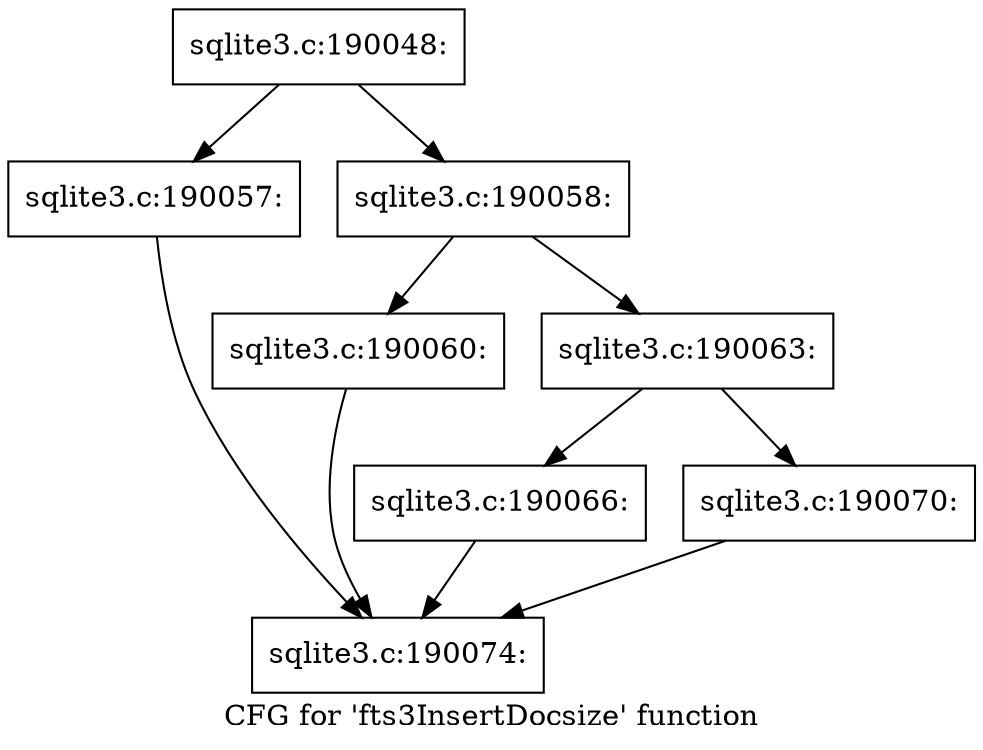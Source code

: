 digraph "CFG for 'fts3InsertDocsize' function" {
	label="CFG for 'fts3InsertDocsize' function";

	Node0x55c0fb237f30 [shape=record,label="{sqlite3.c:190048:}"];
	Node0x55c0fb237f30 -> Node0x55c0fb23e300;
	Node0x55c0fb237f30 -> Node0x55c0fb23e350;
	Node0x55c0fb23e300 [shape=record,label="{sqlite3.c:190057:}"];
	Node0x55c0fb23e300 -> Node0x55c0fb2380b0;
	Node0x55c0fb23e350 [shape=record,label="{sqlite3.c:190058:}"];
	Node0x55c0fb23e350 -> Node0x55c0fb23ece0;
	Node0x55c0fb23e350 -> Node0x55c0fb23ed30;
	Node0x55c0fb23ece0 [shape=record,label="{sqlite3.c:190060:}"];
	Node0x55c0fb23ece0 -> Node0x55c0fb2380b0;
	Node0x55c0fb23ed30 [shape=record,label="{sqlite3.c:190063:}"];
	Node0x55c0fb23ed30 -> Node0x55c0f6ceda70;
	Node0x55c0fb23ed30 -> Node0x55c0fb23fab0;
	Node0x55c0f6ceda70 [shape=record,label="{sqlite3.c:190066:}"];
	Node0x55c0f6ceda70 -> Node0x55c0fb2380b0;
	Node0x55c0fb23fab0 [shape=record,label="{sqlite3.c:190070:}"];
	Node0x55c0fb23fab0 -> Node0x55c0fb2380b0;
	Node0x55c0fb2380b0 [shape=record,label="{sqlite3.c:190074:}"];
}
